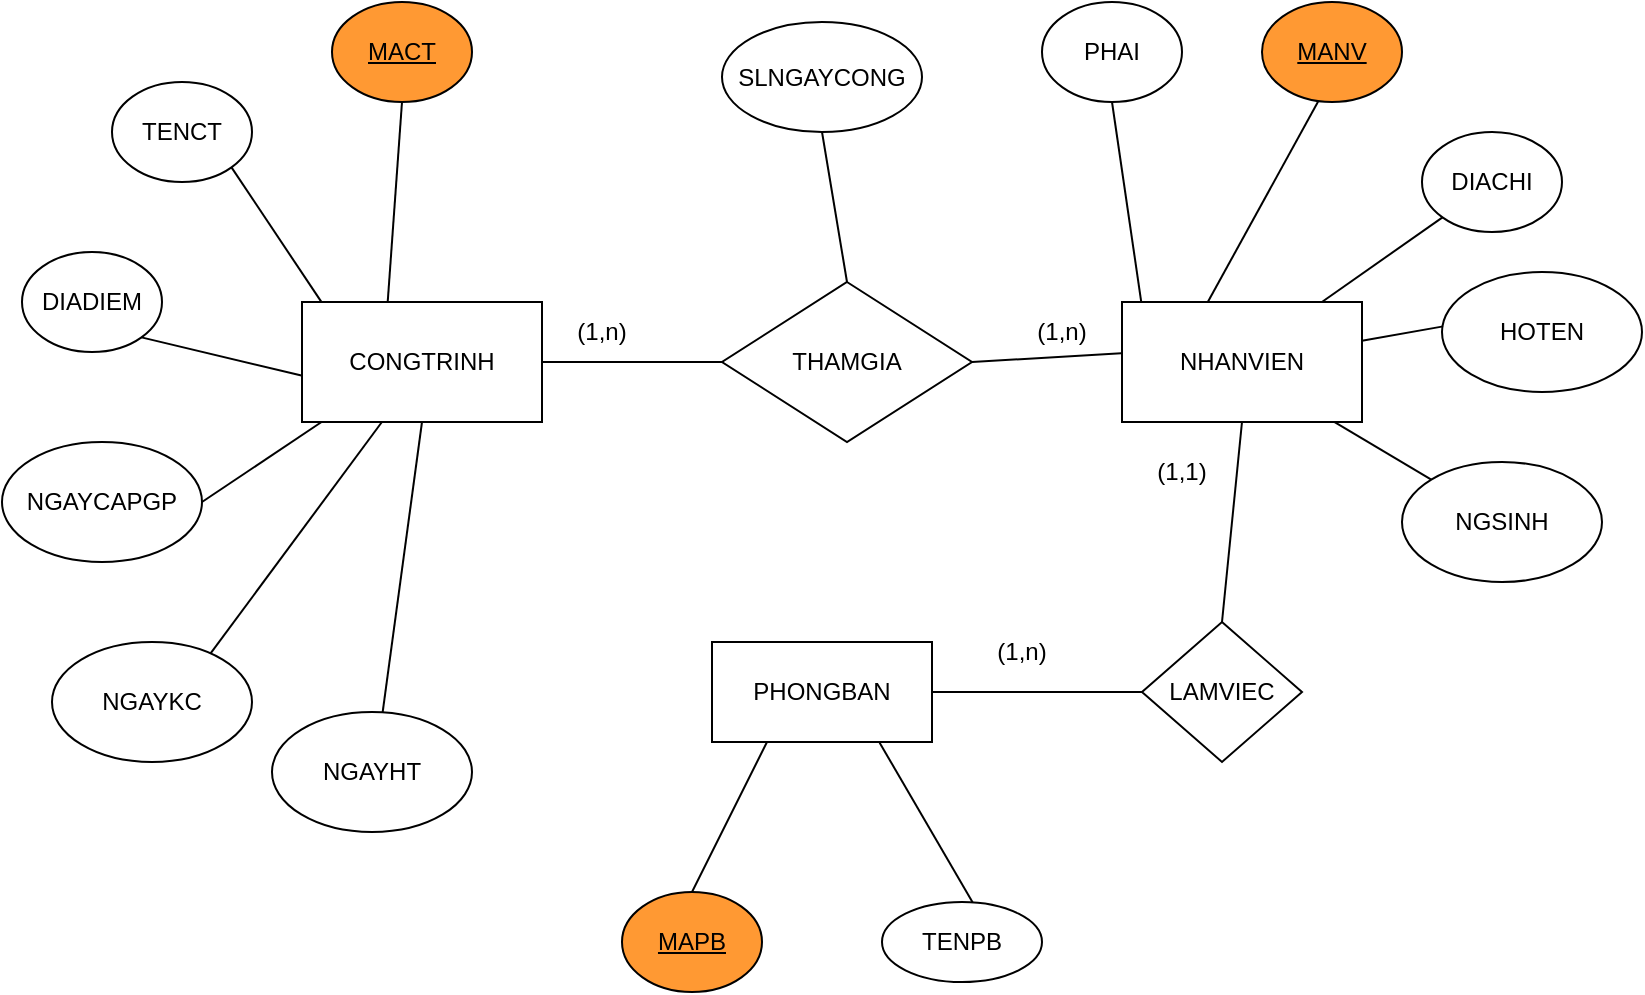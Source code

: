 <mxfile version="24.0.7" type="device">
  <diagram name="Page-1" id="POW1FE-CcxZ714uBQ3bs">
    <mxGraphModel dx="1668" dy="624" grid="1" gridSize="10" guides="1" tooltips="1" connect="1" arrows="1" fold="1" page="1" pageScale="1" pageWidth="850" pageHeight="1100" math="0" shadow="0">
      <root>
        <mxCell id="0" />
        <mxCell id="1" parent="0" />
        <mxCell id="GliboUO-n_ny_3__q7KX-1" value="CONGTRINH" style="rounded=0;whiteSpace=wrap;html=1;" vertex="1" parent="1">
          <mxGeometry x="170" y="230" width="120" height="60" as="geometry" />
        </mxCell>
        <mxCell id="GliboUO-n_ny_3__q7KX-3" value="(1,n)" style="text;html=1;align=center;verticalAlign=middle;whiteSpace=wrap;rounded=0;" vertex="1" parent="1">
          <mxGeometry x="290" y="230" width="60" height="30" as="geometry" />
        </mxCell>
        <mxCell id="GliboUO-n_ny_3__q7KX-4" value="MACT" style="ellipse;whiteSpace=wrap;html=1;fontStyle=4;strokeColor=#000000;fillColor=#FF9933;" vertex="1" parent="1">
          <mxGeometry x="185" y="80" width="70" height="50" as="geometry" />
        </mxCell>
        <mxCell id="GliboUO-n_ny_3__q7KX-5" value="TENCT" style="ellipse;whiteSpace=wrap;html=1;" vertex="1" parent="1">
          <mxGeometry x="75" y="120" width="70" height="50" as="geometry" />
        </mxCell>
        <mxCell id="GliboUO-n_ny_3__q7KX-6" value="DIADIEM" style="ellipse;whiteSpace=wrap;html=1;" vertex="1" parent="1">
          <mxGeometry x="30" y="205" width="70" height="50" as="geometry" />
        </mxCell>
        <mxCell id="GliboUO-n_ny_3__q7KX-7" value="NGAYCAPGP" style="ellipse;whiteSpace=wrap;html=1;" vertex="1" parent="1">
          <mxGeometry x="20" y="300" width="100" height="60" as="geometry" />
        </mxCell>
        <mxCell id="GliboUO-n_ny_3__q7KX-8" value="NGAYKC" style="ellipse;whiteSpace=wrap;html=1;" vertex="1" parent="1">
          <mxGeometry x="45" y="400" width="100" height="60" as="geometry" />
        </mxCell>
        <mxCell id="GliboUO-n_ny_3__q7KX-9" value="NGAYHT" style="ellipse;whiteSpace=wrap;html=1;" vertex="1" parent="1">
          <mxGeometry x="155" y="435" width="100" height="60" as="geometry" />
        </mxCell>
        <mxCell id="GliboUO-n_ny_3__q7KX-10" value="" style="endArrow=none;html=1;rounded=0;entryX=0.5;entryY=1;entryDx=0;entryDy=0;exitX=0.357;exitY=0.002;exitDx=0;exitDy=0;exitPerimeter=0;" edge="1" parent="1" source="GliboUO-n_ny_3__q7KX-1" target="GliboUO-n_ny_3__q7KX-4">
          <mxGeometry width="50" height="50" relative="1" as="geometry">
            <mxPoint x="205" y="230" as="sourcePoint" />
            <mxPoint x="255" y="180" as="targetPoint" />
          </mxGeometry>
        </mxCell>
        <mxCell id="GliboUO-n_ny_3__q7KX-11" value="" style="endArrow=none;html=1;rounded=0;exitX=1;exitY=0.5;exitDx=0;exitDy=0;entryX=0.083;entryY=0.998;entryDx=0;entryDy=0;entryPerimeter=0;" edge="1" parent="1" source="GliboUO-n_ny_3__q7KX-7" target="GliboUO-n_ny_3__q7KX-1">
          <mxGeometry width="50" height="50" relative="1" as="geometry">
            <mxPoint x="195" y="340" as="sourcePoint" />
            <mxPoint x="245" y="290" as="targetPoint" />
          </mxGeometry>
        </mxCell>
        <mxCell id="GliboUO-n_ny_3__q7KX-12" value="" style="endArrow=none;html=1;rounded=0;entryX=0.333;entryY=1;entryDx=0;entryDy=0;entryPerimeter=0;exitX=0.793;exitY=0.095;exitDx=0;exitDy=0;exitPerimeter=0;" edge="1" parent="1" source="GliboUO-n_ny_3__q7KX-8" target="GliboUO-n_ny_3__q7KX-1">
          <mxGeometry width="50" height="50" relative="1" as="geometry">
            <mxPoint x="170" y="380" as="sourcePoint" />
            <mxPoint x="220" y="330" as="targetPoint" />
          </mxGeometry>
        </mxCell>
        <mxCell id="GliboUO-n_ny_3__q7KX-13" value="" style="endArrow=none;html=1;rounded=0;entryX=1;entryY=1;entryDx=0;entryDy=0;exitX=0.08;exitY=-0.003;exitDx=0;exitDy=0;exitPerimeter=0;" edge="1" parent="1" source="GliboUO-n_ny_3__q7KX-1" target="GliboUO-n_ny_3__q7KX-5">
          <mxGeometry width="50" height="50" relative="1" as="geometry">
            <mxPoint x="150" y="230" as="sourcePoint" />
            <mxPoint x="200" y="180" as="targetPoint" />
          </mxGeometry>
        </mxCell>
        <mxCell id="GliboUO-n_ny_3__q7KX-14" value="" style="endArrow=none;html=1;rounded=0;exitX=0.553;exitY=0.006;exitDx=0;exitDy=0;exitPerimeter=0;entryX=0.5;entryY=1;entryDx=0;entryDy=0;" edge="1" parent="1" source="GliboUO-n_ny_3__q7KX-9" target="GliboUO-n_ny_3__q7KX-1">
          <mxGeometry width="50" height="50" relative="1" as="geometry">
            <mxPoint x="250" y="360" as="sourcePoint" />
            <mxPoint x="300" y="310" as="targetPoint" />
          </mxGeometry>
        </mxCell>
        <mxCell id="GliboUO-n_ny_3__q7KX-15" value="" style="endArrow=none;html=1;rounded=0;exitX=1;exitY=1;exitDx=0;exitDy=0;entryX=0.002;entryY=0.615;entryDx=0;entryDy=0;entryPerimeter=0;" edge="1" parent="1" source="GliboUO-n_ny_3__q7KX-6" target="GliboUO-n_ny_3__q7KX-1">
          <mxGeometry width="50" height="50" relative="1" as="geometry">
            <mxPoint x="250" y="300" as="sourcePoint" />
            <mxPoint x="300" y="250" as="targetPoint" />
          </mxGeometry>
        </mxCell>
        <mxCell id="GliboUO-n_ny_3__q7KX-16" value="NHANVIEN" style="rounded=0;whiteSpace=wrap;html=1;" vertex="1" parent="1">
          <mxGeometry x="580" y="230" width="120" height="60" as="geometry" />
        </mxCell>
        <mxCell id="GliboUO-n_ny_3__q7KX-18" value="MANV" style="ellipse;whiteSpace=wrap;html=1;fontStyle=4;strokeColor=#000000;fillColor=#FF9933;" vertex="1" parent="1">
          <mxGeometry x="650" y="80" width="70" height="50" as="geometry" />
        </mxCell>
        <mxCell id="GliboUO-n_ny_3__q7KX-19" value="PHAI" style="ellipse;whiteSpace=wrap;html=1;" vertex="1" parent="1">
          <mxGeometry x="540" y="80" width="70" height="50" as="geometry" />
        </mxCell>
        <mxCell id="GliboUO-n_ny_3__q7KX-20" value="DIACHI" style="ellipse;whiteSpace=wrap;html=1;" vertex="1" parent="1">
          <mxGeometry x="730" y="145" width="70" height="50" as="geometry" />
        </mxCell>
        <mxCell id="GliboUO-n_ny_3__q7KX-21" value="NGSINH" style="ellipse;whiteSpace=wrap;html=1;" vertex="1" parent="1">
          <mxGeometry x="720" y="310" width="100" height="60" as="geometry" />
        </mxCell>
        <mxCell id="GliboUO-n_ny_3__q7KX-22" value="HOTEN" style="ellipse;whiteSpace=wrap;html=1;" vertex="1" parent="1">
          <mxGeometry x="740" y="215" width="100" height="60" as="geometry" />
        </mxCell>
        <mxCell id="GliboUO-n_ny_3__q7KX-23" value="" style="endArrow=none;html=1;rounded=0;exitX=0.357;exitY=0.002;exitDx=0;exitDy=0;exitPerimeter=0;entryX=0.4;entryY=0.998;entryDx=0;entryDy=0;entryPerimeter=0;" edge="1" parent="1" source="GliboUO-n_ny_3__q7KX-16" target="GliboUO-n_ny_3__q7KX-18">
          <mxGeometry width="50" height="50" relative="1" as="geometry">
            <mxPoint x="615" y="210" as="sourcePoint" />
            <mxPoint x="679" y="131" as="targetPoint" />
          </mxGeometry>
        </mxCell>
        <mxCell id="GliboUO-n_ny_3__q7KX-25" value="" style="endArrow=none;html=1;rounded=0;entryX=0.886;entryY=1.001;entryDx=0;entryDy=0;entryPerimeter=0;exitX=0;exitY=0;exitDx=0;exitDy=0;" edge="1" parent="1" source="GliboUO-n_ny_3__q7KX-21" target="GliboUO-n_ny_3__q7KX-16">
          <mxGeometry width="50" height="50" relative="1" as="geometry">
            <mxPoint x="580" y="360" as="sourcePoint" />
            <mxPoint x="630" y="310" as="targetPoint" />
          </mxGeometry>
        </mxCell>
        <mxCell id="GliboUO-n_ny_3__q7KX-26" value="" style="endArrow=none;html=1;rounded=0;entryX=0.5;entryY=1;entryDx=0;entryDy=0;exitX=0.08;exitY=-0.003;exitDx=0;exitDy=0;exitPerimeter=0;" edge="1" parent="1" source="GliboUO-n_ny_3__q7KX-16" target="GliboUO-n_ny_3__q7KX-19">
          <mxGeometry width="50" height="50" relative="1" as="geometry">
            <mxPoint x="560" y="210" as="sourcePoint" />
            <mxPoint x="610" y="160" as="targetPoint" />
          </mxGeometry>
        </mxCell>
        <mxCell id="GliboUO-n_ny_3__q7KX-27" value="" style="endArrow=none;html=1;rounded=0;exitX=0.006;exitY=0.453;exitDx=0;exitDy=0;exitPerimeter=0;" edge="1" parent="1" source="GliboUO-n_ny_3__q7KX-22" target="GliboUO-n_ny_3__q7KX-16">
          <mxGeometry width="50" height="50" relative="1" as="geometry">
            <mxPoint x="660" y="340" as="sourcePoint" />
            <mxPoint x="710" y="290" as="targetPoint" />
          </mxGeometry>
        </mxCell>
        <mxCell id="GliboUO-n_ny_3__q7KX-28" value="" style="endArrow=none;html=1;rounded=0;exitX=0;exitY=1;exitDx=0;exitDy=0;entryX=0.833;entryY=0;entryDx=0;entryDy=0;entryPerimeter=0;" edge="1" parent="1" source="GliboUO-n_ny_3__q7KX-20" target="GliboUO-n_ny_3__q7KX-16">
          <mxGeometry width="50" height="50" relative="1" as="geometry">
            <mxPoint x="660" y="280" as="sourcePoint" />
            <mxPoint x="700" y="250" as="targetPoint" />
          </mxGeometry>
        </mxCell>
        <mxCell id="GliboUO-n_ny_3__q7KX-29" value="THAMGIA" style="rhombus;whiteSpace=wrap;html=1;" vertex="1" parent="1">
          <mxGeometry x="380" y="220" width="125" height="80" as="geometry" />
        </mxCell>
        <mxCell id="GliboUO-n_ny_3__q7KX-31" value="" style="endArrow=none;html=1;rounded=0;exitX=1;exitY=0.5;exitDx=0;exitDy=0;entryX=0;entryY=0.5;entryDx=0;entryDy=0;" edge="1" parent="1" source="GliboUO-n_ny_3__q7KX-1" target="GliboUO-n_ny_3__q7KX-29">
          <mxGeometry width="50" height="50" relative="1" as="geometry">
            <mxPoint x="330" y="310" as="sourcePoint" />
            <mxPoint x="380" y="260" as="targetPoint" />
          </mxGeometry>
        </mxCell>
        <mxCell id="GliboUO-n_ny_3__q7KX-32" value="" style="endArrow=none;html=1;rounded=0;exitX=1;exitY=0.5;exitDx=0;exitDy=0;entryX=-0.003;entryY=0.428;entryDx=0;entryDy=0;entryPerimeter=0;" edge="1" parent="1" source="GliboUO-n_ny_3__q7KX-29" target="GliboUO-n_ny_3__q7KX-16">
          <mxGeometry width="50" height="50" relative="1" as="geometry">
            <mxPoint x="520" y="280" as="sourcePoint" />
            <mxPoint x="570" y="230" as="targetPoint" />
          </mxGeometry>
        </mxCell>
        <mxCell id="GliboUO-n_ny_3__q7KX-33" value="SLNGAYCONG" style="ellipse;whiteSpace=wrap;html=1;" vertex="1" parent="1">
          <mxGeometry x="380" y="90" width="100" height="55" as="geometry" />
        </mxCell>
        <mxCell id="GliboUO-n_ny_3__q7KX-34" value="" style="endArrow=none;html=1;rounded=0;exitX=0.5;exitY=0;exitDx=0;exitDy=0;entryX=0.5;entryY=1;entryDx=0;entryDy=0;" edge="1" parent="1" source="GliboUO-n_ny_3__q7KX-29" target="GliboUO-n_ny_3__q7KX-33">
          <mxGeometry width="50" height="50" relative="1" as="geometry">
            <mxPoint x="417.5" y="205" as="sourcePoint" />
            <mxPoint x="467.5" y="155" as="targetPoint" />
          </mxGeometry>
        </mxCell>
        <mxCell id="GliboUO-n_ny_3__q7KX-35" value="(1,n)" style="text;html=1;align=center;verticalAlign=middle;whiteSpace=wrap;rounded=0;" vertex="1" parent="1">
          <mxGeometry x="520" y="230" width="60" height="30" as="geometry" />
        </mxCell>
        <mxCell id="GliboUO-n_ny_3__q7KX-37" value="PHONGBAN" style="rounded=0;whiteSpace=wrap;html=1;" vertex="1" parent="1">
          <mxGeometry x="375" y="400" width="110" height="50" as="geometry" />
        </mxCell>
        <mxCell id="GliboUO-n_ny_3__q7KX-38" value="LAMVIEC" style="rhombus;whiteSpace=wrap;html=1;" vertex="1" parent="1">
          <mxGeometry x="590" y="390" width="80" height="70" as="geometry" />
        </mxCell>
        <mxCell id="GliboUO-n_ny_3__q7KX-39" value="" style="endArrow=none;html=1;rounded=0;exitX=0.5;exitY=0;exitDx=0;exitDy=0;entryX=0.5;entryY=1;entryDx=0;entryDy=0;" edge="1" parent="1" source="GliboUO-n_ny_3__q7KX-38" target="GliboUO-n_ny_3__q7KX-16">
          <mxGeometry width="50" height="50" relative="1" as="geometry">
            <mxPoint x="640" y="370" as="sourcePoint" />
            <mxPoint x="690" y="320" as="targetPoint" />
          </mxGeometry>
        </mxCell>
        <mxCell id="GliboUO-n_ny_3__q7KX-40" value="" style="endArrow=none;html=1;rounded=0;exitX=1;exitY=0.5;exitDx=0;exitDy=0;" edge="1" parent="1" source="GliboUO-n_ny_3__q7KX-37" target="GliboUO-n_ny_3__q7KX-38">
          <mxGeometry width="50" height="50" relative="1" as="geometry">
            <mxPoint x="510" y="420" as="sourcePoint" />
            <mxPoint x="560" y="370" as="targetPoint" />
          </mxGeometry>
        </mxCell>
        <mxCell id="GliboUO-n_ny_3__q7KX-41" value="(1,n)" style="text;html=1;align=center;verticalAlign=middle;whiteSpace=wrap;rounded=0;" vertex="1" parent="1">
          <mxGeometry x="500" y="390" width="60" height="30" as="geometry" />
        </mxCell>
        <mxCell id="GliboUO-n_ny_3__q7KX-42" value="(1,1)" style="text;html=1;align=center;verticalAlign=middle;whiteSpace=wrap;rounded=0;" vertex="1" parent="1">
          <mxGeometry x="580" y="300" width="60" height="30" as="geometry" />
        </mxCell>
        <mxCell id="GliboUO-n_ny_3__q7KX-43" value="MAPB" style="ellipse;whiteSpace=wrap;html=1;fontStyle=4;strokeColor=#000000;fillColor=#FF9933;" vertex="1" parent="1">
          <mxGeometry x="330" y="525" width="70" height="50" as="geometry" />
        </mxCell>
        <mxCell id="GliboUO-n_ny_3__q7KX-44" value="TENPB" style="ellipse;whiteSpace=wrap;html=1;" vertex="1" parent="1">
          <mxGeometry x="460" y="530" width="80" height="40" as="geometry" />
        </mxCell>
        <mxCell id="GliboUO-n_ny_3__q7KX-45" value="" style="endArrow=none;html=1;rounded=0;exitX=0.566;exitY=0.003;exitDx=0;exitDy=0;exitPerimeter=0;entryX=0.762;entryY=1.007;entryDx=0;entryDy=0;entryPerimeter=0;" edge="1" parent="1" source="GliboUO-n_ny_3__q7KX-44" target="GliboUO-n_ny_3__q7KX-37">
          <mxGeometry width="50" height="50" relative="1" as="geometry">
            <mxPoint x="510" y="530" as="sourcePoint" />
            <mxPoint x="700" y="480" as="targetPoint" />
          </mxGeometry>
        </mxCell>
        <mxCell id="GliboUO-n_ny_3__q7KX-48" value="" style="endArrow=none;html=1;rounded=0;exitX=0.5;exitY=0;exitDx=0;exitDy=0;entryX=0.25;entryY=1;entryDx=0;entryDy=0;" edge="1" parent="1" source="GliboUO-n_ny_3__q7KX-43" target="GliboUO-n_ny_3__q7KX-37">
          <mxGeometry width="50" height="50" relative="1" as="geometry">
            <mxPoint x="400" y="520" as="sourcePoint" />
            <mxPoint x="450" y="470" as="targetPoint" />
          </mxGeometry>
        </mxCell>
      </root>
    </mxGraphModel>
  </diagram>
</mxfile>

